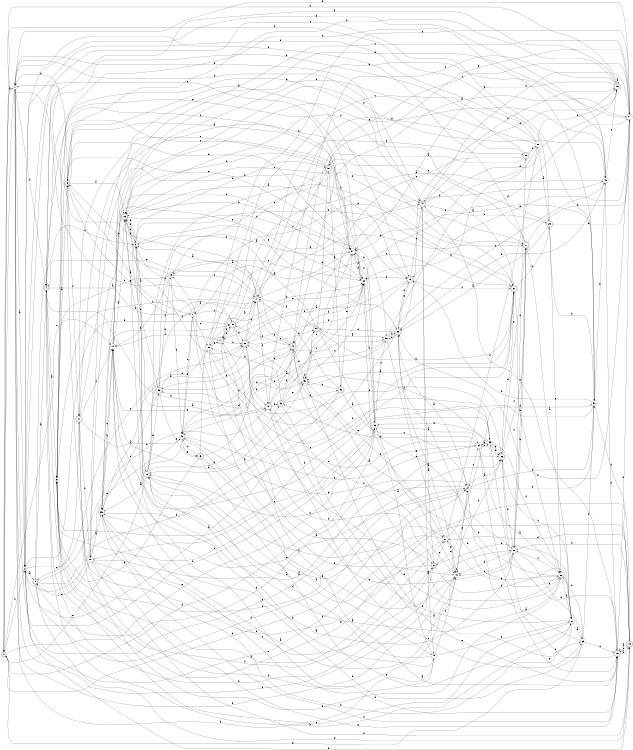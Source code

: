 digraph n49_9 {
__start0 [label="" shape="none"];

rankdir=LR;
size="8,5";

s0 [style="rounded,filled", color="black", fillcolor="white" shape="doublecircle", label="0"];
s1 [style="filled", color="black", fillcolor="white" shape="circle", label="1"];
s2 [style="filled", color="black", fillcolor="white" shape="circle", label="2"];
s3 [style="rounded,filled", color="black", fillcolor="white" shape="doublecircle", label="3"];
s4 [style="rounded,filled", color="black", fillcolor="white" shape="doublecircle", label="4"];
s5 [style="filled", color="black", fillcolor="white" shape="circle", label="5"];
s6 [style="rounded,filled", color="black", fillcolor="white" shape="doublecircle", label="6"];
s7 [style="filled", color="black", fillcolor="white" shape="circle", label="7"];
s8 [style="rounded,filled", color="black", fillcolor="white" shape="doublecircle", label="8"];
s9 [style="filled", color="black", fillcolor="white" shape="circle", label="9"];
s10 [style="rounded,filled", color="black", fillcolor="white" shape="doublecircle", label="10"];
s11 [style="filled", color="black", fillcolor="white" shape="circle", label="11"];
s12 [style="rounded,filled", color="black", fillcolor="white" shape="doublecircle", label="12"];
s13 [style="filled", color="black", fillcolor="white" shape="circle", label="13"];
s14 [style="filled", color="black", fillcolor="white" shape="circle", label="14"];
s15 [style="rounded,filled", color="black", fillcolor="white" shape="doublecircle", label="15"];
s16 [style="rounded,filled", color="black", fillcolor="white" shape="doublecircle", label="16"];
s17 [style="rounded,filled", color="black", fillcolor="white" shape="doublecircle", label="17"];
s18 [style="rounded,filled", color="black", fillcolor="white" shape="doublecircle", label="18"];
s19 [style="rounded,filled", color="black", fillcolor="white" shape="doublecircle", label="19"];
s20 [style="filled", color="black", fillcolor="white" shape="circle", label="20"];
s21 [style="rounded,filled", color="black", fillcolor="white" shape="doublecircle", label="21"];
s22 [style="filled", color="black", fillcolor="white" shape="circle", label="22"];
s23 [style="filled", color="black", fillcolor="white" shape="circle", label="23"];
s24 [style="filled", color="black", fillcolor="white" shape="circle", label="24"];
s25 [style="rounded,filled", color="black", fillcolor="white" shape="doublecircle", label="25"];
s26 [style="filled", color="black", fillcolor="white" shape="circle", label="26"];
s27 [style="filled", color="black", fillcolor="white" shape="circle", label="27"];
s28 [style="filled", color="black", fillcolor="white" shape="circle", label="28"];
s29 [style="rounded,filled", color="black", fillcolor="white" shape="doublecircle", label="29"];
s30 [style="filled", color="black", fillcolor="white" shape="circle", label="30"];
s31 [style="filled", color="black", fillcolor="white" shape="circle", label="31"];
s32 [style="filled", color="black", fillcolor="white" shape="circle", label="32"];
s33 [style="filled", color="black", fillcolor="white" shape="circle", label="33"];
s34 [style="filled", color="black", fillcolor="white" shape="circle", label="34"];
s35 [style="filled", color="black", fillcolor="white" shape="circle", label="35"];
s36 [style="rounded,filled", color="black", fillcolor="white" shape="doublecircle", label="36"];
s37 [style="rounded,filled", color="black", fillcolor="white" shape="doublecircle", label="37"];
s38 [style="rounded,filled", color="black", fillcolor="white" shape="doublecircle", label="38"];
s39 [style="filled", color="black", fillcolor="white" shape="circle", label="39"];
s40 [style="filled", color="black", fillcolor="white" shape="circle", label="40"];
s41 [style="rounded,filled", color="black", fillcolor="white" shape="doublecircle", label="41"];
s42 [style="filled", color="black", fillcolor="white" shape="circle", label="42"];
s43 [style="rounded,filled", color="black", fillcolor="white" shape="doublecircle", label="43"];
s44 [style="rounded,filled", color="black", fillcolor="white" shape="doublecircle", label="44"];
s45 [style="filled", color="black", fillcolor="white" shape="circle", label="45"];
s46 [style="rounded,filled", color="black", fillcolor="white" shape="doublecircle", label="46"];
s47 [style="rounded,filled", color="black", fillcolor="white" shape="doublecircle", label="47"];
s48 [style="filled", color="black", fillcolor="white" shape="circle", label="48"];
s49 [style="rounded,filled", color="black", fillcolor="white" shape="doublecircle", label="49"];
s50 [style="filled", color="black", fillcolor="white" shape="circle", label="50"];
s51 [style="filled", color="black", fillcolor="white" shape="circle", label="51"];
s52 [style="rounded,filled", color="black", fillcolor="white" shape="doublecircle", label="52"];
s53 [style="filled", color="black", fillcolor="white" shape="circle", label="53"];
s54 [style="rounded,filled", color="black", fillcolor="white" shape="doublecircle", label="54"];
s55 [style="filled", color="black", fillcolor="white" shape="circle", label="55"];
s56 [style="rounded,filled", color="black", fillcolor="white" shape="doublecircle", label="56"];
s57 [style="rounded,filled", color="black", fillcolor="white" shape="doublecircle", label="57"];
s58 [style="filled", color="black", fillcolor="white" shape="circle", label="58"];
s59 [style="rounded,filled", color="black", fillcolor="white" shape="doublecircle", label="59"];
s60 [style="rounded,filled", color="black", fillcolor="white" shape="doublecircle", label="60"];
s0 -> s1 [label="a"];
s0 -> s24 [label="b"];
s0 -> s14 [label="c"];
s0 -> s33 [label="d"];
s0 -> s33 [label="e"];
s0 -> s2 [label="f"];
s1 -> s2 [label="a"];
s1 -> s40 [label="b"];
s1 -> s4 [label="c"];
s1 -> s45 [label="d"];
s1 -> s20 [label="e"];
s1 -> s44 [label="f"];
s2 -> s3 [label="a"];
s2 -> s59 [label="b"];
s2 -> s38 [label="c"];
s2 -> s48 [label="d"];
s2 -> s36 [label="e"];
s2 -> s19 [label="f"];
s3 -> s4 [label="a"];
s3 -> s47 [label="b"];
s3 -> s9 [label="c"];
s3 -> s19 [label="d"];
s3 -> s42 [label="e"];
s3 -> s24 [label="f"];
s4 -> s5 [label="a"];
s4 -> s22 [label="b"];
s4 -> s30 [label="c"];
s4 -> s53 [label="d"];
s4 -> s31 [label="e"];
s4 -> s59 [label="f"];
s5 -> s6 [label="a"];
s5 -> s11 [label="b"];
s5 -> s31 [label="c"];
s5 -> s27 [label="d"];
s5 -> s24 [label="e"];
s5 -> s8 [label="f"];
s6 -> s7 [label="a"];
s6 -> s16 [label="b"];
s6 -> s41 [label="c"];
s6 -> s1 [label="d"];
s6 -> s31 [label="e"];
s6 -> s15 [label="f"];
s7 -> s8 [label="a"];
s7 -> s42 [label="b"];
s7 -> s50 [label="c"];
s7 -> s37 [label="d"];
s7 -> s6 [label="e"];
s7 -> s9 [label="f"];
s8 -> s9 [label="a"];
s8 -> s4 [label="b"];
s8 -> s27 [label="c"];
s8 -> s17 [label="d"];
s8 -> s24 [label="e"];
s8 -> s22 [label="f"];
s9 -> s10 [label="a"];
s9 -> s15 [label="b"];
s9 -> s15 [label="c"];
s9 -> s57 [label="d"];
s9 -> s25 [label="e"];
s9 -> s37 [label="f"];
s10 -> s11 [label="a"];
s10 -> s49 [label="b"];
s10 -> s21 [label="c"];
s10 -> s56 [label="d"];
s10 -> s0 [label="e"];
s10 -> s27 [label="f"];
s11 -> s9 [label="a"];
s11 -> s0 [label="b"];
s11 -> s12 [label="c"];
s11 -> s47 [label="d"];
s11 -> s4 [label="e"];
s11 -> s1 [label="f"];
s12 -> s13 [label="a"];
s12 -> s42 [label="b"];
s12 -> s59 [label="c"];
s12 -> s53 [label="d"];
s12 -> s26 [label="e"];
s12 -> s56 [label="f"];
s13 -> s5 [label="a"];
s13 -> s14 [label="b"];
s13 -> s11 [label="c"];
s13 -> s6 [label="d"];
s13 -> s32 [label="e"];
s13 -> s42 [label="f"];
s14 -> s15 [label="a"];
s14 -> s39 [label="b"];
s14 -> s51 [label="c"];
s14 -> s48 [label="d"];
s14 -> s51 [label="e"];
s14 -> s47 [label="f"];
s15 -> s16 [label="a"];
s15 -> s9 [label="b"];
s15 -> s55 [label="c"];
s15 -> s56 [label="d"];
s15 -> s44 [label="e"];
s15 -> s38 [label="f"];
s16 -> s17 [label="a"];
s16 -> s41 [label="b"];
s16 -> s44 [label="c"];
s16 -> s38 [label="d"];
s16 -> s25 [label="e"];
s16 -> s37 [label="f"];
s17 -> s18 [label="a"];
s17 -> s20 [label="b"];
s17 -> s38 [label="c"];
s17 -> s14 [label="d"];
s17 -> s32 [label="e"];
s17 -> s59 [label="f"];
s18 -> s19 [label="a"];
s18 -> s51 [label="b"];
s18 -> s44 [label="c"];
s18 -> s36 [label="d"];
s18 -> s35 [label="e"];
s18 -> s15 [label="f"];
s19 -> s18 [label="a"];
s19 -> s20 [label="b"];
s19 -> s18 [label="c"];
s19 -> s27 [label="d"];
s19 -> s4 [label="e"];
s19 -> s1 [label="f"];
s20 -> s14 [label="a"];
s20 -> s21 [label="b"];
s20 -> s40 [label="c"];
s20 -> s60 [label="d"];
s20 -> s23 [label="e"];
s20 -> s40 [label="f"];
s21 -> s22 [label="a"];
s21 -> s20 [label="b"];
s21 -> s57 [label="c"];
s21 -> s51 [label="d"];
s21 -> s1 [label="e"];
s21 -> s13 [label="f"];
s22 -> s23 [label="a"];
s22 -> s39 [label="b"];
s22 -> s36 [label="c"];
s22 -> s8 [label="d"];
s22 -> s5 [label="e"];
s22 -> s47 [label="f"];
s23 -> s24 [label="a"];
s23 -> s26 [label="b"];
s23 -> s18 [label="c"];
s23 -> s14 [label="d"];
s23 -> s0 [label="e"];
s23 -> s30 [label="f"];
s24 -> s25 [label="a"];
s24 -> s10 [label="b"];
s24 -> s34 [label="c"];
s24 -> s30 [label="d"];
s24 -> s39 [label="e"];
s24 -> s30 [label="f"];
s25 -> s2 [label="a"];
s25 -> s26 [label="b"];
s25 -> s46 [label="c"];
s25 -> s54 [label="d"];
s25 -> s55 [label="e"];
s25 -> s16 [label="f"];
s26 -> s9 [label="a"];
s26 -> s27 [label="b"];
s26 -> s20 [label="c"];
s26 -> s33 [label="d"];
s26 -> s38 [label="e"];
s26 -> s22 [label="f"];
s27 -> s12 [label="a"];
s27 -> s6 [label="b"];
s27 -> s10 [label="c"];
s27 -> s28 [label="d"];
s27 -> s40 [label="e"];
s27 -> s30 [label="f"];
s28 -> s29 [label="a"];
s28 -> s46 [label="b"];
s28 -> s50 [label="c"];
s28 -> s32 [label="d"];
s28 -> s58 [label="e"];
s28 -> s2 [label="f"];
s29 -> s25 [label="a"];
s29 -> s30 [label="b"];
s29 -> s26 [label="c"];
s29 -> s0 [label="d"];
s29 -> s51 [label="e"];
s29 -> s15 [label="f"];
s30 -> s31 [label="a"];
s30 -> s48 [label="b"];
s30 -> s2 [label="c"];
s30 -> s16 [label="d"];
s30 -> s14 [label="e"];
s30 -> s19 [label="f"];
s31 -> s7 [label="a"];
s31 -> s15 [label="b"];
s31 -> s5 [label="c"];
s31 -> s32 [label="d"];
s31 -> s6 [label="e"];
s31 -> s32 [label="f"];
s32 -> s6 [label="a"];
s32 -> s33 [label="b"];
s32 -> s58 [label="c"];
s32 -> s16 [label="d"];
s32 -> s2 [label="e"];
s32 -> s12 [label="f"];
s33 -> s34 [label="a"];
s33 -> s31 [label="b"];
s33 -> s55 [label="c"];
s33 -> s2 [label="d"];
s33 -> s5 [label="e"];
s33 -> s31 [label="f"];
s34 -> s26 [label="a"];
s34 -> s35 [label="b"];
s34 -> s18 [label="c"];
s34 -> s49 [label="d"];
s34 -> s13 [label="e"];
s34 -> s3 [label="f"];
s35 -> s34 [label="a"];
s35 -> s36 [label="b"];
s35 -> s5 [label="c"];
s35 -> s36 [label="d"];
s35 -> s33 [label="e"];
s35 -> s26 [label="f"];
s36 -> s24 [label="a"];
s36 -> s20 [label="b"];
s36 -> s21 [label="c"];
s36 -> s37 [label="d"];
s36 -> s21 [label="e"];
s36 -> s53 [label="f"];
s37 -> s38 [label="a"];
s37 -> s29 [label="b"];
s37 -> s11 [label="c"];
s37 -> s58 [label="d"];
s37 -> s5 [label="e"];
s37 -> s26 [label="f"];
s38 -> s39 [label="a"];
s38 -> s47 [label="b"];
s38 -> s54 [label="c"];
s38 -> s11 [label="d"];
s38 -> s32 [label="e"];
s38 -> s60 [label="f"];
s39 -> s40 [label="a"];
s39 -> s14 [label="b"];
s39 -> s37 [label="c"];
s39 -> s59 [label="d"];
s39 -> s32 [label="e"];
s39 -> s18 [label="f"];
s40 -> s25 [label="a"];
s40 -> s36 [label="b"];
s40 -> s40 [label="c"];
s40 -> s41 [label="d"];
s40 -> s24 [label="e"];
s40 -> s42 [label="f"];
s41 -> s42 [label="a"];
s41 -> s37 [label="b"];
s41 -> s14 [label="c"];
s41 -> s26 [label="d"];
s41 -> s3 [label="e"];
s41 -> s58 [label="f"];
s42 -> s39 [label="a"];
s42 -> s24 [label="b"];
s42 -> s7 [label="c"];
s42 -> s12 [label="d"];
s42 -> s43 [label="e"];
s42 -> s34 [label="f"];
s43 -> s44 [label="a"];
s43 -> s5 [label="b"];
s43 -> s42 [label="c"];
s43 -> s54 [label="d"];
s43 -> s22 [label="e"];
s43 -> s45 [label="f"];
s44 -> s8 [label="a"];
s44 -> s29 [label="b"];
s44 -> s45 [label="c"];
s44 -> s1 [label="d"];
s44 -> s46 [label="e"];
s44 -> s46 [label="f"];
s45 -> s32 [label="a"];
s45 -> s10 [label="b"];
s45 -> s40 [label="c"];
s45 -> s10 [label="d"];
s45 -> s39 [label="e"];
s45 -> s22 [label="f"];
s46 -> s46 [label="a"];
s46 -> s6 [label="b"];
s46 -> s47 [label="c"];
s46 -> s0 [label="d"];
s46 -> s31 [label="e"];
s46 -> s4 [label="f"];
s47 -> s15 [label="a"];
s47 -> s32 [label="b"];
s47 -> s40 [label="c"];
s47 -> s48 [label="d"];
s47 -> s23 [label="e"];
s47 -> s49 [label="f"];
s48 -> s17 [label="a"];
s48 -> s15 [label="b"];
s48 -> s46 [label="c"];
s48 -> s18 [label="d"];
s48 -> s15 [label="e"];
s48 -> s25 [label="f"];
s49 -> s23 [label="a"];
s49 -> s50 [label="b"];
s49 -> s31 [label="c"];
s49 -> s52 [label="d"];
s49 -> s53 [label="e"];
s49 -> s12 [label="f"];
s50 -> s35 [label="a"];
s50 -> s40 [label="b"];
s50 -> s51 [label="c"];
s50 -> s32 [label="d"];
s50 -> s17 [label="e"];
s50 -> s35 [label="f"];
s51 -> s12 [label="a"];
s51 -> s44 [label="b"];
s51 -> s25 [label="c"];
s51 -> s1 [label="d"];
s51 -> s16 [label="e"];
s51 -> s12 [label="f"];
s52 -> s10 [label="a"];
s52 -> s53 [label="b"];
s52 -> s24 [label="c"];
s52 -> s2 [label="d"];
s52 -> s31 [label="e"];
s52 -> s11 [label="f"];
s53 -> s14 [label="a"];
s53 -> s40 [label="b"];
s53 -> s32 [label="c"];
s53 -> s53 [label="d"];
s53 -> s18 [label="e"];
s53 -> s54 [label="f"];
s54 -> s55 [label="a"];
s54 -> s37 [label="b"];
s54 -> s9 [label="c"];
s54 -> s57 [label="d"];
s54 -> s20 [label="e"];
s54 -> s11 [label="f"];
s55 -> s42 [label="a"];
s55 -> s25 [label="b"];
s55 -> s48 [label="c"];
s55 -> s51 [label="d"];
s55 -> s27 [label="e"];
s55 -> s56 [label="f"];
s56 -> s31 [label="a"];
s56 -> s55 [label="b"];
s56 -> s39 [label="c"];
s56 -> s50 [label="d"];
s56 -> s43 [label="e"];
s56 -> s13 [label="f"];
s57 -> s52 [label="a"];
s57 -> s51 [label="b"];
s57 -> s17 [label="c"];
s57 -> s15 [label="d"];
s57 -> s41 [label="e"];
s57 -> s11 [label="f"];
s58 -> s39 [label="a"];
s58 -> s36 [label="b"];
s58 -> s8 [label="c"];
s58 -> s3 [label="d"];
s58 -> s18 [label="e"];
s58 -> s19 [label="f"];
s59 -> s11 [label="a"];
s59 -> s17 [label="b"];
s59 -> s7 [label="c"];
s59 -> s21 [label="d"];
s59 -> s36 [label="e"];
s59 -> s38 [label="f"];
s60 -> s57 [label="a"];
s60 -> s4 [label="b"];
s60 -> s53 [label="c"];
s60 -> s11 [label="d"];
s60 -> s32 [label="e"];
s60 -> s28 [label="f"];

}